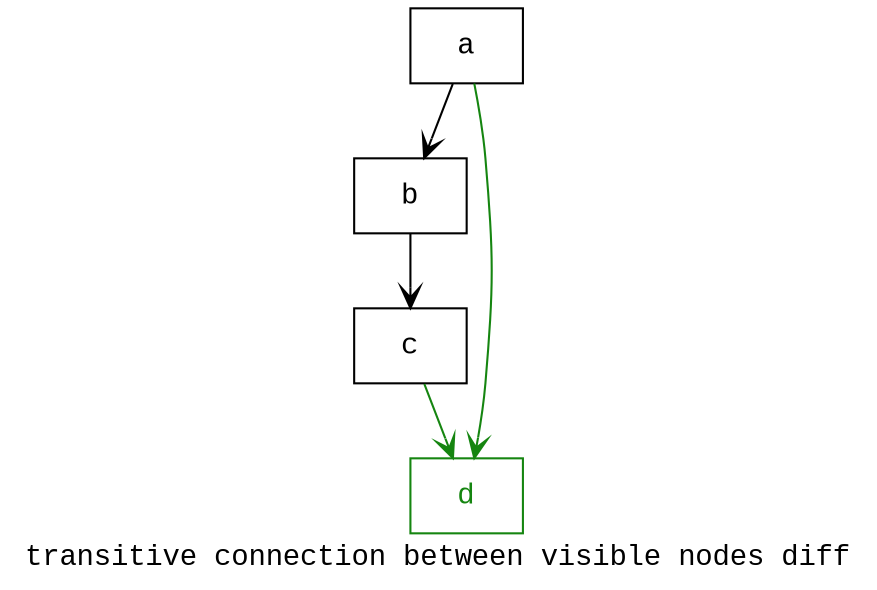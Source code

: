 digraph D {
    tooltip="transitive connection between visible nodes diff";
    label="transitive connection between visible nodes diff";
    bgcolor="#ffffff";
    fontcolor="#000000";
    fontname="Courier New";
    
    node1 [color="#000000",fontcolor="#000000",fontname="Courier New",shape="rectangle",tooltip="a",label="a"]
    
    node2 [color="#000000",fontcolor="#000000",fontname="Courier New",shape="rectangle",tooltip="b",label="b"]
    
    node3 [color="#000000",fontcolor="#000000",fontname="Courier New",shape="rectangle",tooltip="c",label="c"]
    
    node4 [color="#158510",fontcolor="#158510",fontname="Courier New",shape="rectangle",tooltip="d",label="d"]
    
    node1 -> node2 [arrowhead="vee",color="#000000",tooltip="a\n   ->\nb",]
    node1 -> node4 [arrowhead="vee",color="#158510",tooltip="a\n   ->\nd",]
    node2 -> node3 [arrowhead="vee",color="#000000",tooltip="b\n   ->\nc",]
    node3 -> node4 [arrowhead="vee",color="#158510",tooltip="c\n   ->\nd",]
}
